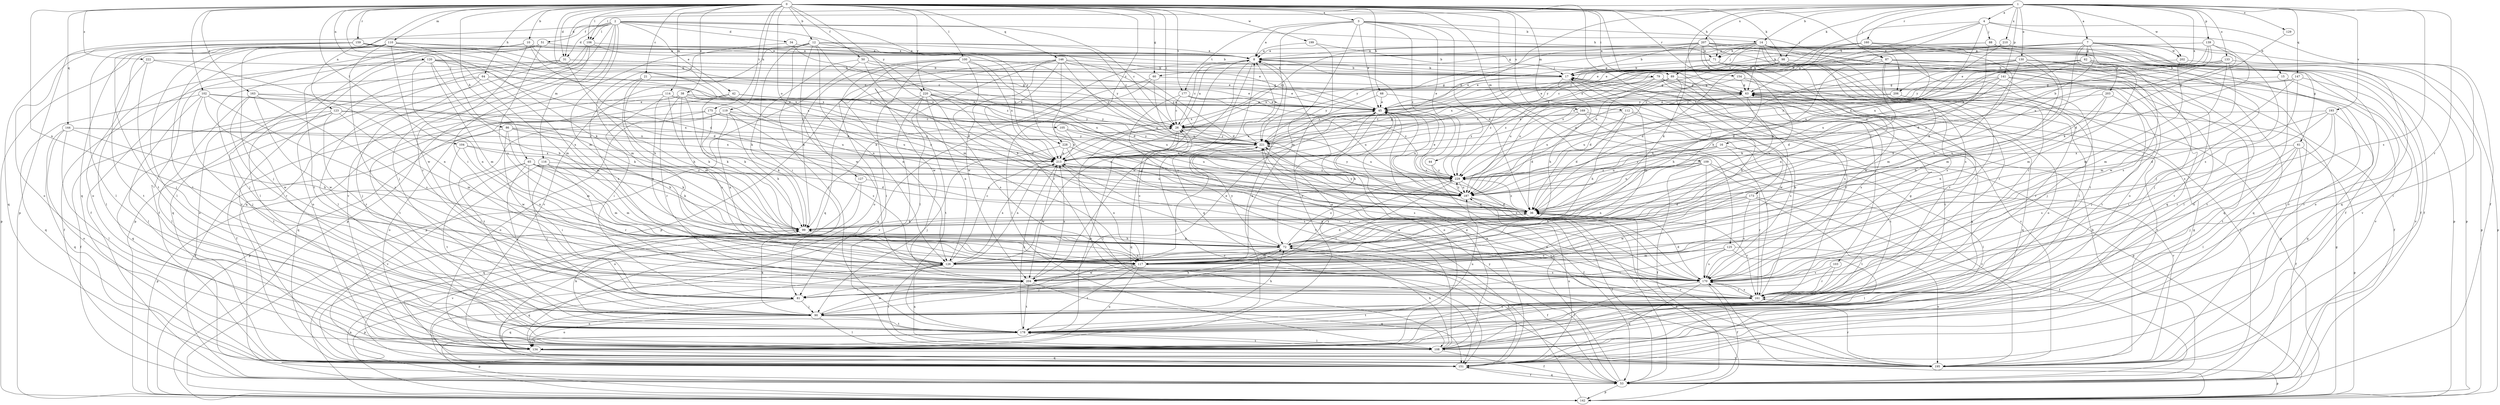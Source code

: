 strict digraph  {
0;
1;
2;
3;
4;
7;
8;
10;
12;
14;
15;
16;
17;
21;
26;
31;
34;
36;
38;
42;
44;
45;
50;
51;
53;
60;
61;
62;
63;
64;
65;
68;
71;
72;
79;
81;
86;
87;
88;
89;
90;
98;
99;
100;
102;
103;
104;
105;
106;
108;
109;
110;
112;
114;
116;
117;
119;
120;
123;
125;
126;
127;
129;
130;
133;
134;
139;
141;
142;
144;
146;
147;
151;
154;
159;
160;
161;
163;
169;
170;
173;
175;
177;
178;
187;
193;
195;
199;
202;
203;
204;
206;
207;
210;
213;
220;
221;
222;
228;
229;
0 -> 3  [label=a];
0 -> 10  [label=b];
0 -> 12  [label=b];
0 -> 21  [label=c];
0 -> 26  [label=c];
0 -> 31  [label=d];
0 -> 38  [label=e];
0 -> 50  [label=f];
0 -> 60  [label=g];
0 -> 64  [label=h];
0 -> 65  [label=h];
0 -> 68  [label=h];
0 -> 71  [label=h];
0 -> 79  [label=i];
0 -> 86  [label=j];
0 -> 98  [label=k];
0 -> 100  [label=l];
0 -> 102  [label=l];
0 -> 103  [label=l];
0 -> 104  [label=l];
0 -> 105  [label=l];
0 -> 106  [label=l];
0 -> 109  [label=m];
0 -> 110  [label=m];
0 -> 112  [label=m];
0 -> 114  [label=m];
0 -> 119  [label=n];
0 -> 120  [label=n];
0 -> 123  [label=n];
0 -> 125  [label=n];
0 -> 126  [label=n];
0 -> 127  [label=o];
0 -> 144  [label=q];
0 -> 146  [label=q];
0 -> 154  [label=r];
0 -> 159  [label=r];
0 -> 163  [label=s];
0 -> 169  [label=s];
0 -> 173  [label=t];
0 -> 175  [label=t];
0 -> 177  [label=t];
0 -> 187  [label=u];
0 -> 199  [label=w];
0 -> 206  [label=x];
0 -> 220  [label=y];
0 -> 222  [label=z];
0 -> 228  [label=z];
1 -> 4  [label=a];
1 -> 7  [label=a];
1 -> 14  [label=b];
1 -> 31  [label=d];
1 -> 87  [label=j];
1 -> 98  [label=k];
1 -> 106  [label=l];
1 -> 126  [label=n];
1 -> 129  [label=o];
1 -> 130  [label=o];
1 -> 133  [label=o];
1 -> 139  [label=p];
1 -> 141  [label=p];
1 -> 147  [label=q];
1 -> 160  [label=r];
1 -> 161  [label=r];
1 -> 170  [label=s];
1 -> 193  [label=v];
1 -> 202  [label=w];
1 -> 206  [label=x];
1 -> 207  [label=x];
1 -> 210  [label=x];
1 -> 213  [label=x];
2 -> 26  [label=c];
2 -> 31  [label=d];
2 -> 34  [label=d];
2 -> 42  [label=e];
2 -> 51  [label=f];
2 -> 71  [label=h];
2 -> 81  [label=i];
2 -> 106  [label=l];
2 -> 116  [label=m];
2 -> 117  [label=m];
2 -> 142  [label=p];
2 -> 151  [label=q];
2 -> 195  [label=v];
2 -> 220  [label=y];
2 -> 228  [label=z];
3 -> 8  [label=a];
3 -> 14  [label=b];
3 -> 36  [label=d];
3 -> 44  [label=e];
3 -> 45  [label=e];
3 -> 87  [label=j];
3 -> 117  [label=m];
3 -> 177  [label=t];
3 -> 221  [label=y];
3 -> 229  [label=z];
4 -> 15  [label=b];
4 -> 45  [label=e];
4 -> 53  [label=f];
4 -> 88  [label=j];
4 -> 187  [label=u];
4 -> 213  [label=x];
4 -> 229  [label=z];
7 -> 16  [label=b];
7 -> 17  [label=b];
7 -> 60  [label=g];
7 -> 61  [label=g];
7 -> 62  [label=g];
7 -> 63  [label=g];
7 -> 71  [label=h];
7 -> 108  [label=l];
7 -> 126  [label=n];
7 -> 151  [label=q];
7 -> 170  [label=s];
7 -> 202  [label=w];
7 -> 203  [label=w];
8 -> 17  [label=b];
8 -> 26  [label=c];
8 -> 89  [label=j];
8 -> 99  [label=k];
8 -> 126  [label=n];
8 -> 151  [label=q];
8 -> 170  [label=s];
8 -> 204  [label=w];
10 -> 8  [label=a];
10 -> 36  [label=d];
10 -> 53  [label=f];
10 -> 161  [label=r];
10 -> 178  [label=t];
10 -> 213  [label=x];
12 -> 8  [label=a];
12 -> 26  [label=c];
12 -> 81  [label=i];
12 -> 117  [label=m];
12 -> 126  [label=n];
12 -> 142  [label=p];
12 -> 178  [label=t];
12 -> 195  [label=v];
12 -> 204  [label=w];
12 -> 213  [label=x];
12 -> 221  [label=y];
14 -> 8  [label=a];
14 -> 53  [label=f];
14 -> 63  [label=g];
14 -> 71  [label=h];
14 -> 89  [label=j];
14 -> 117  [label=m];
14 -> 134  [label=o];
14 -> 161  [label=r];
14 -> 170  [label=s];
14 -> 187  [label=u];
14 -> 195  [label=v];
14 -> 221  [label=y];
15 -> 63  [label=g];
15 -> 178  [label=t];
15 -> 195  [label=v];
16 -> 108  [label=l];
16 -> 187  [label=u];
16 -> 195  [label=v];
16 -> 213  [label=x];
16 -> 229  [label=z];
17 -> 63  [label=g];
17 -> 72  [label=h];
17 -> 117  [label=m];
17 -> 178  [label=t];
17 -> 213  [label=x];
21 -> 45  [label=e];
21 -> 63  [label=g];
21 -> 72  [label=h];
21 -> 117  [label=m];
21 -> 170  [label=s];
26 -> 8  [label=a];
26 -> 108  [label=l];
26 -> 134  [label=o];
26 -> 151  [label=q];
26 -> 187  [label=u];
26 -> 221  [label=y];
31 -> 17  [label=b];
31 -> 45  [label=e];
31 -> 72  [label=h];
31 -> 108  [label=l];
31 -> 134  [label=o];
31 -> 151  [label=q];
34 -> 8  [label=a];
34 -> 117  [label=m];
34 -> 229  [label=z];
36 -> 99  [label=k];
36 -> 161  [label=r];
36 -> 195  [label=v];
36 -> 221  [label=y];
36 -> 229  [label=z];
38 -> 45  [label=e];
38 -> 81  [label=i];
38 -> 99  [label=k];
38 -> 151  [label=q];
38 -> 161  [label=r];
38 -> 170  [label=s];
38 -> 187  [label=u];
38 -> 229  [label=z];
42 -> 45  [label=e];
42 -> 99  [label=k];
42 -> 178  [label=t];
42 -> 221  [label=y];
44 -> 53  [label=f];
44 -> 229  [label=z];
45 -> 26  [label=c];
45 -> 72  [label=h];
45 -> 134  [label=o];
45 -> 187  [label=u];
50 -> 17  [label=b];
50 -> 36  [label=d];
50 -> 99  [label=k];
50 -> 142  [label=p];
50 -> 187  [label=u];
51 -> 8  [label=a];
51 -> 53  [label=f];
51 -> 63  [label=g];
51 -> 108  [label=l];
51 -> 126  [label=n];
51 -> 195  [label=v];
53 -> 17  [label=b];
53 -> 26  [label=c];
53 -> 45  [label=e];
53 -> 142  [label=p];
53 -> 151  [label=q];
53 -> 221  [label=y];
60 -> 63  [label=g];
60 -> 108  [label=l];
60 -> 151  [label=q];
60 -> 187  [label=u];
61 -> 53  [label=f];
61 -> 90  [label=j];
61 -> 108  [label=l];
61 -> 142  [label=p];
61 -> 170  [label=s];
61 -> 213  [label=x];
62 -> 17  [label=b];
62 -> 90  [label=j];
62 -> 108  [label=l];
62 -> 117  [label=m];
62 -> 134  [label=o];
62 -> 187  [label=u];
62 -> 213  [label=x];
62 -> 221  [label=y];
63 -> 45  [label=e];
63 -> 151  [label=q];
63 -> 170  [label=s];
63 -> 187  [label=u];
63 -> 195  [label=v];
63 -> 204  [label=w];
64 -> 45  [label=e];
64 -> 53  [label=f];
64 -> 63  [label=g];
64 -> 90  [label=j];
64 -> 117  [label=m];
64 -> 134  [label=o];
65 -> 36  [label=d];
65 -> 81  [label=i];
65 -> 90  [label=j];
65 -> 99  [label=k];
65 -> 117  [label=m];
65 -> 142  [label=p];
65 -> 178  [label=t];
65 -> 187  [label=u];
65 -> 229  [label=z];
68 -> 45  [label=e];
68 -> 221  [label=y];
68 -> 229  [label=z];
71 -> 17  [label=b];
71 -> 45  [label=e];
71 -> 161  [label=r];
71 -> 170  [label=s];
71 -> 204  [label=w];
72 -> 36  [label=d];
72 -> 53  [label=f];
72 -> 99  [label=k];
72 -> 117  [label=m];
72 -> 126  [label=n];
72 -> 221  [label=y];
72 -> 229  [label=z];
79 -> 63  [label=g];
79 -> 142  [label=p];
79 -> 161  [label=r];
79 -> 187  [label=u];
79 -> 195  [label=v];
79 -> 221  [label=y];
79 -> 229  [label=z];
81 -> 72  [label=h];
81 -> 90  [label=j];
81 -> 134  [label=o];
81 -> 151  [label=q];
86 -> 53  [label=f];
86 -> 72  [label=h];
86 -> 117  [label=m];
86 -> 204  [label=w];
86 -> 213  [label=x];
86 -> 221  [label=y];
87 -> 17  [label=b];
87 -> 36  [label=d];
87 -> 108  [label=l];
87 -> 117  [label=m];
87 -> 126  [label=n];
87 -> 134  [label=o];
87 -> 195  [label=v];
88 -> 8  [label=a];
88 -> 36  [label=d];
88 -> 45  [label=e];
88 -> 126  [label=n];
88 -> 142  [label=p];
89 -> 36  [label=d];
89 -> 45  [label=e];
89 -> 53  [label=f];
89 -> 63  [label=g];
89 -> 72  [label=h];
89 -> 170  [label=s];
89 -> 229  [label=z];
90 -> 72  [label=h];
90 -> 99  [label=k];
90 -> 108  [label=l];
90 -> 134  [label=o];
90 -> 178  [label=t];
90 -> 204  [label=w];
98 -> 17  [label=b];
98 -> 36  [label=d];
98 -> 45  [label=e];
98 -> 81  [label=i];
98 -> 151  [label=q];
99 -> 72  [label=h];
99 -> 195  [label=v];
100 -> 17  [label=b];
100 -> 36  [label=d];
100 -> 72  [label=h];
100 -> 99  [label=k];
100 -> 126  [label=n];
100 -> 134  [label=o];
100 -> 204  [label=w];
100 -> 213  [label=x];
100 -> 221  [label=y];
102 -> 45  [label=e];
102 -> 90  [label=j];
102 -> 108  [label=l];
102 -> 151  [label=q];
102 -> 170  [label=s];
102 -> 204  [label=w];
102 -> 213  [label=x];
103 -> 134  [label=o];
103 -> 161  [label=r];
103 -> 170  [label=s];
104 -> 81  [label=i];
104 -> 99  [label=k];
104 -> 126  [label=n];
104 -> 213  [label=x];
105 -> 187  [label=u];
105 -> 213  [label=x];
105 -> 221  [label=y];
106 -> 8  [label=a];
106 -> 45  [label=e];
106 -> 90  [label=j];
106 -> 142  [label=p];
106 -> 151  [label=q];
108 -> 8  [label=a];
108 -> 45  [label=e];
108 -> 53  [label=f];
108 -> 72  [label=h];
108 -> 126  [label=n];
108 -> 178  [label=t];
109 -> 53  [label=f];
109 -> 126  [label=n];
109 -> 161  [label=r];
109 -> 170  [label=s];
109 -> 187  [label=u];
109 -> 195  [label=v];
109 -> 229  [label=z];
110 -> 8  [label=a];
110 -> 17  [label=b];
110 -> 26  [label=c];
110 -> 81  [label=i];
110 -> 90  [label=j];
110 -> 108  [label=l];
110 -> 117  [label=m];
110 -> 134  [label=o];
110 -> 142  [label=p];
110 -> 178  [label=t];
110 -> 204  [label=w];
112 -> 26  [label=c];
112 -> 36  [label=d];
112 -> 72  [label=h];
112 -> 142  [label=p];
112 -> 170  [label=s];
114 -> 45  [label=e];
114 -> 53  [label=f];
114 -> 99  [label=k];
114 -> 126  [label=n];
114 -> 187  [label=u];
116 -> 90  [label=j];
116 -> 117  [label=m];
116 -> 161  [label=r];
116 -> 195  [label=v];
116 -> 229  [label=z];
117 -> 17  [label=b];
117 -> 26  [label=c];
117 -> 90  [label=j];
117 -> 134  [label=o];
117 -> 178  [label=t];
117 -> 204  [label=w];
117 -> 213  [label=x];
117 -> 229  [label=z];
119 -> 26  [label=c];
119 -> 72  [label=h];
119 -> 126  [label=n];
119 -> 134  [label=o];
119 -> 170  [label=s];
119 -> 178  [label=t];
119 -> 229  [label=z];
120 -> 17  [label=b];
120 -> 36  [label=d];
120 -> 72  [label=h];
120 -> 90  [label=j];
120 -> 108  [label=l];
120 -> 117  [label=m];
120 -> 126  [label=n];
120 -> 213  [label=x];
120 -> 221  [label=y];
123 -> 26  [label=c];
123 -> 53  [label=f];
123 -> 117  [label=m];
123 -> 151  [label=q];
123 -> 161  [label=r];
123 -> 178  [label=t];
123 -> 213  [label=x];
125 -> 81  [label=i];
125 -> 108  [label=l];
125 -> 117  [label=m];
125 -> 126  [label=n];
125 -> 170  [label=s];
125 -> 195  [label=v];
126 -> 26  [label=c];
126 -> 108  [label=l];
126 -> 142  [label=p];
126 -> 151  [label=q];
126 -> 170  [label=s];
126 -> 213  [label=x];
127 -> 134  [label=o];
127 -> 151  [label=q];
127 -> 187  [label=u];
129 -> 187  [label=u];
130 -> 17  [label=b];
130 -> 26  [label=c];
130 -> 72  [label=h];
130 -> 117  [label=m];
130 -> 151  [label=q];
130 -> 170  [label=s];
130 -> 178  [label=t];
130 -> 213  [label=x];
130 -> 229  [label=z];
133 -> 17  [label=b];
133 -> 117  [label=m];
133 -> 142  [label=p];
133 -> 204  [label=w];
133 -> 213  [label=x];
133 -> 221  [label=y];
133 -> 229  [label=z];
134 -> 63  [label=g];
134 -> 151  [label=q];
134 -> 195  [label=v];
139 -> 8  [label=a];
139 -> 36  [label=d];
139 -> 45  [label=e];
139 -> 99  [label=k];
139 -> 221  [label=y];
139 -> 229  [label=z];
141 -> 36  [label=d];
141 -> 53  [label=f];
141 -> 63  [label=g];
141 -> 90  [label=j];
141 -> 99  [label=k];
141 -> 178  [label=t];
141 -> 213  [label=x];
142 -> 8  [label=a];
142 -> 36  [label=d];
142 -> 63  [label=g];
142 -> 126  [label=n];
142 -> 170  [label=s];
144 -> 72  [label=h];
144 -> 108  [label=l];
144 -> 134  [label=o];
144 -> 151  [label=q];
144 -> 213  [label=x];
144 -> 221  [label=y];
146 -> 17  [label=b];
146 -> 36  [label=d];
146 -> 108  [label=l];
146 -> 142  [label=p];
146 -> 151  [label=q];
146 -> 161  [label=r];
146 -> 170  [label=s];
146 -> 187  [label=u];
146 -> 204  [label=w];
146 -> 221  [label=y];
147 -> 63  [label=g];
147 -> 117  [label=m];
147 -> 170  [label=s];
147 -> 195  [label=v];
147 -> 229  [label=z];
151 -> 45  [label=e];
151 -> 53  [label=f];
151 -> 72  [label=h];
151 -> 187  [label=u];
154 -> 63  [label=g];
154 -> 134  [label=o];
154 -> 161  [label=r];
154 -> 187  [label=u];
159 -> 8  [label=a];
159 -> 26  [label=c];
159 -> 99  [label=k];
159 -> 108  [label=l];
159 -> 134  [label=o];
159 -> 151  [label=q];
159 -> 178  [label=t];
159 -> 213  [label=x];
160 -> 8  [label=a];
160 -> 45  [label=e];
160 -> 53  [label=f];
160 -> 99  [label=k];
160 -> 187  [label=u];
160 -> 221  [label=y];
161 -> 17  [label=b];
161 -> 45  [label=e];
161 -> 63  [label=g];
161 -> 170  [label=s];
161 -> 178  [label=t];
163 -> 45  [label=e];
163 -> 99  [label=k];
163 -> 108  [label=l];
163 -> 161  [label=r];
163 -> 170  [label=s];
163 -> 204  [label=w];
169 -> 26  [label=c];
169 -> 36  [label=d];
169 -> 161  [label=r];
169 -> 178  [label=t];
170 -> 36  [label=d];
170 -> 53  [label=f];
170 -> 108  [label=l];
170 -> 151  [label=q];
170 -> 161  [label=r];
170 -> 213  [label=x];
173 -> 36  [label=d];
173 -> 53  [label=f];
173 -> 72  [label=h];
173 -> 170  [label=s];
173 -> 178  [label=t];
173 -> 204  [label=w];
175 -> 26  [label=c];
175 -> 99  [label=k];
175 -> 134  [label=o];
175 -> 142  [label=p];
175 -> 213  [label=x];
177 -> 26  [label=c];
177 -> 45  [label=e];
177 -> 187  [label=u];
177 -> 195  [label=v];
177 -> 229  [label=z];
178 -> 8  [label=a];
178 -> 99  [label=k];
178 -> 108  [label=l];
178 -> 134  [label=o];
178 -> 142  [label=p];
178 -> 187  [label=u];
178 -> 213  [label=x];
187 -> 36  [label=d];
187 -> 53  [label=f];
187 -> 229  [label=z];
193 -> 26  [label=c];
193 -> 36  [label=d];
193 -> 81  [label=i];
193 -> 151  [label=q];
193 -> 161  [label=r];
193 -> 178  [label=t];
195 -> 63  [label=g];
195 -> 142  [label=p];
195 -> 161  [label=r];
195 -> 221  [label=y];
199 -> 8  [label=a];
199 -> 17  [label=b];
199 -> 134  [label=o];
202 -> 17  [label=b];
202 -> 117  [label=m];
202 -> 142  [label=p];
203 -> 45  [label=e];
203 -> 72  [label=h];
203 -> 90  [label=j];
203 -> 126  [label=n];
204 -> 45  [label=e];
204 -> 81  [label=i];
204 -> 151  [label=q];
204 -> 178  [label=t];
204 -> 213  [label=x];
206 -> 45  [label=e];
206 -> 161  [label=r];
206 -> 187  [label=u];
207 -> 8  [label=a];
207 -> 17  [label=b];
207 -> 26  [label=c];
207 -> 53  [label=f];
207 -> 72  [label=h];
207 -> 99  [label=k];
207 -> 108  [label=l];
207 -> 126  [label=n];
207 -> 151  [label=q];
207 -> 178  [label=t];
207 -> 195  [label=v];
207 -> 213  [label=x];
210 -> 8  [label=a];
210 -> 26  [label=c];
210 -> 90  [label=j];
210 -> 142  [label=p];
210 -> 229  [label=z];
213 -> 45  [label=e];
213 -> 126  [label=n];
213 -> 170  [label=s];
213 -> 204  [label=w];
213 -> 229  [label=z];
220 -> 36  [label=d];
220 -> 45  [label=e];
220 -> 81  [label=i];
220 -> 126  [label=n];
220 -> 170  [label=s];
220 -> 178  [label=t];
220 -> 187  [label=u];
220 -> 195  [label=v];
220 -> 221  [label=y];
221 -> 8  [label=a];
221 -> 63  [label=g];
221 -> 90  [label=j];
221 -> 170  [label=s];
221 -> 213  [label=x];
222 -> 17  [label=b];
222 -> 90  [label=j];
222 -> 126  [label=n];
222 -> 178  [label=t];
228 -> 90  [label=j];
228 -> 161  [label=r];
228 -> 170  [label=s];
228 -> 213  [label=x];
229 -> 45  [label=e];
229 -> 53  [label=f];
229 -> 81  [label=i];
229 -> 187  [label=u];
229 -> 221  [label=y];
}
